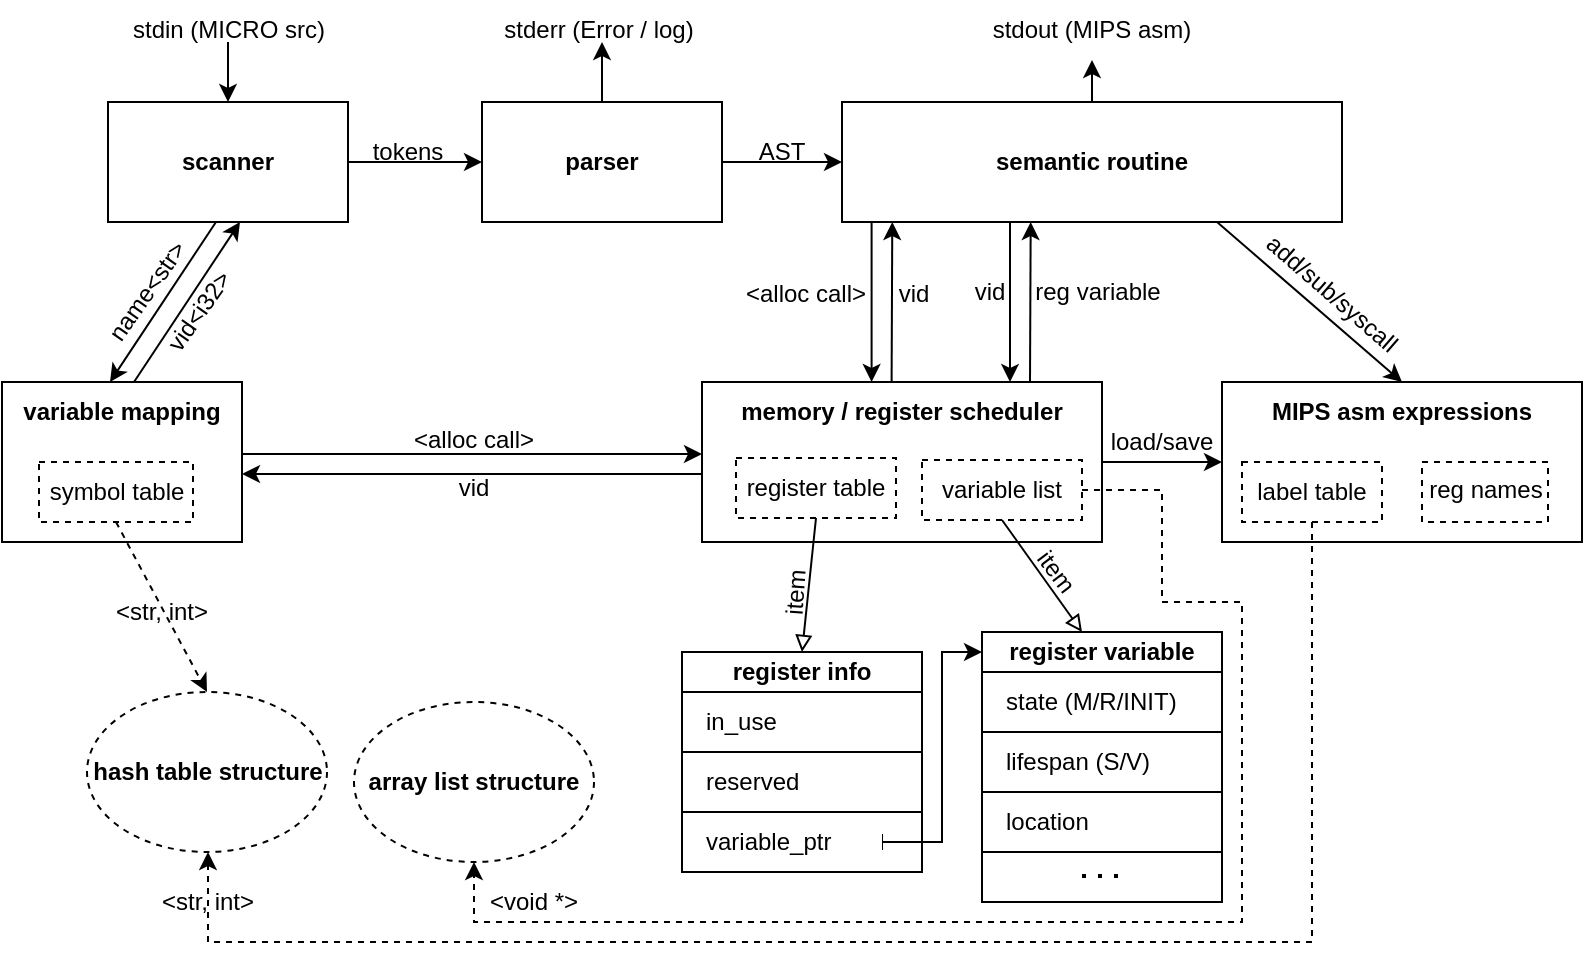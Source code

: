 <mxfile version="20.8.23" type="github">
  <diagram name="Page-1" id="6434NmRp3mg-MsC7NQDt">
    <mxGraphModel dx="939" dy="591" grid="1" gridSize="10" guides="1" tooltips="1" connect="1" arrows="1" fold="1" page="1" pageScale="1" pageWidth="827" pageHeight="1169" math="0" shadow="0">
      <root>
        <mxCell id="0" />
        <mxCell id="1" parent="0" />
        <mxCell id="avLCk7ejzyrI8MfqgAPp-38" style="edgeStyle=orthogonalEdgeStyle;rounded=0;orthogonalLoop=1;jettySize=auto;html=1;exitX=1;exitY=0.5;exitDx=0;exitDy=0;entryX=0;entryY=0.5;entryDx=0;entryDy=0;startArrow=baseDash;startFill=0;" edge="1" parent="1" source="_zolrFeIv8-fiBKmf5Zv-1" target="_zolrFeIv8-fiBKmf5Zv-3">
          <mxGeometry relative="1" as="geometry" />
        </mxCell>
        <mxCell id="avLCk7ejzyrI8MfqgAPp-49" style="edgeStyle=none;rounded=0;orthogonalLoop=1;jettySize=auto;html=1;exitX=0.5;exitY=0;exitDx=0;exitDy=0;startArrow=none;startFill=0;" edge="1" parent="1" source="_zolrFeIv8-fiBKmf5Zv-1">
          <mxGeometry relative="1" as="geometry">
            <mxPoint x="370" y="200" as="targetPoint" />
          </mxGeometry>
        </mxCell>
        <mxCell id="_zolrFeIv8-fiBKmf5Zv-1" value="&lt;b&gt;parser&lt;/b&gt;" style="rounded=0;whiteSpace=wrap;html=1;" parent="1" vertex="1">
          <mxGeometry x="310" y="230" width="120" height="60" as="geometry" />
        </mxCell>
        <mxCell id="avLCk7ejzyrI8MfqgAPp-36" style="edgeStyle=orthogonalEdgeStyle;rounded=0;orthogonalLoop=1;jettySize=auto;html=1;exitX=1;exitY=0.5;exitDx=0;exitDy=0;entryX=0;entryY=0.5;entryDx=0;entryDy=0;startArrow=baseDash;startFill=0;" edge="1" parent="1" source="_zolrFeIv8-fiBKmf5Zv-2" target="_zolrFeIv8-fiBKmf5Zv-1">
          <mxGeometry relative="1" as="geometry" />
        </mxCell>
        <mxCell id="avLCk7ejzyrI8MfqgAPp-42" style="rounded=0;orthogonalLoop=1;jettySize=auto;html=1;exitX=0.25;exitY=1;exitDx=0;exitDy=0;entryX=0.25;entryY=0;entryDx=0;entryDy=0;startArrow=none;startFill=0;" edge="1" parent="1">
          <mxGeometry relative="1" as="geometry">
            <mxPoint x="177" y="290" as="sourcePoint" />
            <mxPoint x="124" y="370" as="targetPoint" />
          </mxGeometry>
        </mxCell>
        <mxCell id="avLCk7ejzyrI8MfqgAPp-45" style="edgeStyle=none;rounded=0;orthogonalLoop=1;jettySize=auto;html=1;startArrow=none;startFill=0;entryX=0.5;entryY=0;entryDx=0;entryDy=0;" edge="1" parent="1" target="_zolrFeIv8-fiBKmf5Zv-2">
          <mxGeometry relative="1" as="geometry">
            <mxPoint x="183.143" y="160" as="targetPoint" />
            <mxPoint x="183" y="200" as="sourcePoint" />
          </mxGeometry>
        </mxCell>
        <mxCell id="_zolrFeIv8-fiBKmf5Zv-2" value="&lt;b&gt;scanner&lt;/b&gt;" style="rounded=0;whiteSpace=wrap;html=1;" parent="1" vertex="1">
          <mxGeometry x="123" y="230" width="120" height="60" as="geometry" />
        </mxCell>
        <mxCell id="avLCk7ejzyrI8MfqgAPp-47" style="edgeStyle=none;rounded=0;orthogonalLoop=1;jettySize=auto;html=1;exitX=0.5;exitY=0;exitDx=0;exitDy=0;startArrow=none;startFill=0;entryX=0.5;entryY=1;entryDx=0;entryDy=0;" edge="1" parent="1" source="_zolrFeIv8-fiBKmf5Zv-3" target="avLCk7ejzyrI8MfqgAPp-48">
          <mxGeometry relative="1" as="geometry">
            <mxPoint x="550" y="200" as="targetPoint" />
          </mxGeometry>
        </mxCell>
        <mxCell id="avLCk7ejzyrI8MfqgAPp-56" style="edgeStyle=none;rounded=0;orthogonalLoop=1;jettySize=auto;html=1;exitX=0.5;exitY=1;exitDx=0;exitDy=0;startArrow=none;startFill=0;" edge="1" parent="1">
          <mxGeometry relative="1" as="geometry">
            <mxPoint x="574" y="290" as="sourcePoint" />
            <mxPoint x="574" y="370" as="targetPoint" />
          </mxGeometry>
        </mxCell>
        <mxCell id="avLCk7ejzyrI8MfqgAPp-74" style="edgeStyle=none;rounded=0;orthogonalLoop=1;jettySize=auto;html=1;exitX=0.75;exitY=1;exitDx=0;exitDy=0;entryX=0.5;entryY=0;entryDx=0;entryDy=0;startArrow=none;startFill=0;" edge="1" parent="1" source="_zolrFeIv8-fiBKmf5Zv-3" target="avLCk7ejzyrI8MfqgAPp-71">
          <mxGeometry relative="1" as="geometry" />
        </mxCell>
        <mxCell id="_zolrFeIv8-fiBKmf5Zv-3" value="&lt;b&gt;semantic routine&lt;/b&gt;" style="rounded=0;whiteSpace=wrap;html=1;" parent="1" vertex="1">
          <mxGeometry x="490" y="230" width="250" height="60" as="geometry" />
        </mxCell>
        <mxCell id="_zolrFeIv8-fiBKmf5Zv-4" value="" style="rounded=0;whiteSpace=wrap;html=1;" parent="1" vertex="1">
          <mxGeometry x="70" y="370" width="120" height="80" as="geometry" />
        </mxCell>
        <mxCell id="_zolrFeIv8-fiBKmf5Zv-5" value="" style="rounded=0;whiteSpace=wrap;html=1;" parent="1" vertex="1">
          <mxGeometry x="420" y="370" width="200" height="80" as="geometry" />
        </mxCell>
        <mxCell id="avLCk7ejzyrI8MfqgAPp-1" value="" style="rounded=0;whiteSpace=wrap;html=1;" vertex="1" parent="1">
          <mxGeometry x="680" y="370" width="180" height="80" as="geometry" />
        </mxCell>
        <mxCell id="avLCk7ejzyrI8MfqgAPp-77" value="" style="rounded=0;whiteSpace=wrap;html=1;dashed=1;" vertex="1" parent="1">
          <mxGeometry x="780" y="410" width="63" height="30" as="geometry" />
        </mxCell>
        <mxCell id="avLCk7ejzyrI8MfqgAPp-4" value="" style="rounded=0;whiteSpace=wrap;html=1;" vertex="1" parent="1">
          <mxGeometry x="410" y="505" width="120" height="110" as="geometry" />
        </mxCell>
        <mxCell id="avLCk7ejzyrI8MfqgAPp-5" value="&lt;b&gt;register info&lt;/b&gt;" style="text;html=1;strokeColor=none;fillColor=none;align=center;verticalAlign=middle;whiteSpace=wrap;rounded=0;" vertex="1" parent="1">
          <mxGeometry x="410" y="500" width="120" height="30" as="geometry" />
        </mxCell>
        <mxCell id="avLCk7ejzyrI8MfqgAPp-6" value="" style="rounded=0;whiteSpace=wrap;html=1;" vertex="1" parent="1">
          <mxGeometry x="410" y="525" width="120" height="30" as="geometry" />
        </mxCell>
        <mxCell id="avLCk7ejzyrI8MfqgAPp-7" value="" style="rounded=0;whiteSpace=wrap;html=1;" vertex="1" parent="1">
          <mxGeometry x="410" y="555" width="120" height="30" as="geometry" />
        </mxCell>
        <mxCell id="avLCk7ejzyrI8MfqgAPp-8" value="" style="rounded=0;whiteSpace=wrap;html=1;" vertex="1" parent="1">
          <mxGeometry x="410" y="585" width="120" height="30" as="geometry" />
        </mxCell>
        <mxCell id="avLCk7ejzyrI8MfqgAPp-9" value="in_use" style="text;html=1;strokeColor=none;fillColor=none;align=left;verticalAlign=middle;whiteSpace=wrap;rounded=0;" vertex="1" parent="1">
          <mxGeometry x="420" y="525" width="60" height="30" as="geometry" />
        </mxCell>
        <mxCell id="avLCk7ejzyrI8MfqgAPp-10" value="reserved" style="text;html=1;strokeColor=none;fillColor=none;align=left;verticalAlign=middle;whiteSpace=wrap;rounded=0;" vertex="1" parent="1">
          <mxGeometry x="420" y="555" width="60" height="30" as="geometry" />
        </mxCell>
        <mxCell id="avLCk7ejzyrI8MfqgAPp-12" style="edgeStyle=orthogonalEdgeStyle;rounded=0;orthogonalLoop=1;jettySize=auto;html=1;startArrow=baseDash;startFill=0;exitX=1;exitY=0.5;exitDx=0;exitDy=0;entryX=0;entryY=0.5;entryDx=0;entryDy=0;" edge="1" parent="1" source="avLCk7ejzyrI8MfqgAPp-11" target="avLCk7ejzyrI8MfqgAPp-18">
          <mxGeometry relative="1" as="geometry">
            <mxPoint x="540" y="655" as="targetPoint" />
            <Array as="points">
              <mxPoint x="540" y="600" />
              <mxPoint x="540" y="505" />
            </Array>
          </mxGeometry>
        </mxCell>
        <mxCell id="avLCk7ejzyrI8MfqgAPp-11" value="" style="rounded=0;whiteSpace=wrap;html=1;strokeColor=none;" vertex="1" parent="1">
          <mxGeometry x="490" y="595" width="20" height="10" as="geometry" />
        </mxCell>
        <mxCell id="avLCk7ejzyrI8MfqgAPp-13" value="variable_ptr" style="text;html=1;strokeColor=none;fillColor=none;align=left;verticalAlign=middle;whiteSpace=wrap;rounded=0;" vertex="1" parent="1">
          <mxGeometry x="420" y="585" width="60" height="30" as="geometry" />
        </mxCell>
        <mxCell id="avLCk7ejzyrI8MfqgAPp-17" value="" style="rounded=0;whiteSpace=wrap;html=1;" vertex="1" parent="1">
          <mxGeometry x="560" y="495" width="120" height="135" as="geometry" />
        </mxCell>
        <mxCell id="avLCk7ejzyrI8MfqgAPp-18" value="&lt;b&gt;register variable&lt;/b&gt;" style="text;html=1;strokeColor=none;fillColor=none;align=center;verticalAlign=middle;whiteSpace=wrap;rounded=0;" vertex="1" parent="1">
          <mxGeometry x="560" y="490" width="120" height="30" as="geometry" />
        </mxCell>
        <mxCell id="avLCk7ejzyrI8MfqgAPp-19" value="" style="rounded=0;whiteSpace=wrap;html=1;" vertex="1" parent="1">
          <mxGeometry x="560" y="515" width="120" height="30" as="geometry" />
        </mxCell>
        <mxCell id="avLCk7ejzyrI8MfqgAPp-20" value="" style="rounded=0;whiteSpace=wrap;html=1;" vertex="1" parent="1">
          <mxGeometry x="560" y="545" width="120" height="30" as="geometry" />
        </mxCell>
        <mxCell id="avLCk7ejzyrI8MfqgAPp-21" value="" style="rounded=0;whiteSpace=wrap;html=1;" vertex="1" parent="1">
          <mxGeometry x="560" y="575" width="120" height="30" as="geometry" />
        </mxCell>
        <mxCell id="avLCk7ejzyrI8MfqgAPp-22" value="state (M/R/INIT)" style="text;html=1;strokeColor=none;fillColor=none;align=left;verticalAlign=middle;whiteSpace=wrap;rounded=0;" vertex="1" parent="1">
          <mxGeometry x="570" y="515" width="100" height="30" as="geometry" />
        </mxCell>
        <mxCell id="avLCk7ejzyrI8MfqgAPp-23" value="lifespan (S/V)" style="text;html=1;strokeColor=none;fillColor=none;align=left;verticalAlign=middle;whiteSpace=wrap;rounded=0;" vertex="1" parent="1">
          <mxGeometry x="570" y="545" width="90" height="30" as="geometry" />
        </mxCell>
        <mxCell id="avLCk7ejzyrI8MfqgAPp-24" value="" style="rounded=0;whiteSpace=wrap;html=1;strokeColor=none;" vertex="1" parent="1">
          <mxGeometry x="640" y="585" width="20" height="10" as="geometry" />
        </mxCell>
        <mxCell id="avLCk7ejzyrI8MfqgAPp-25" value="location" style="text;html=1;strokeColor=none;fillColor=none;align=left;verticalAlign=middle;whiteSpace=wrap;rounded=0;" vertex="1" parent="1">
          <mxGeometry x="570" y="575" width="90" height="30" as="geometry" />
        </mxCell>
        <mxCell id="avLCk7ejzyrI8MfqgAPp-27" value="" style="endArrow=none;dashed=1;html=1;dashPattern=1 3;strokeWidth=2;rounded=0;" edge="1" parent="1">
          <mxGeometry width="50" height="50" relative="1" as="geometry">
            <mxPoint x="610" y="617" as="sourcePoint" />
            <mxPoint x="630" y="617" as="targetPoint" />
          </mxGeometry>
        </mxCell>
        <mxCell id="avLCk7ejzyrI8MfqgAPp-28" value="symbol table" style="rounded=0;whiteSpace=wrap;html=1;dashed=1;" vertex="1" parent="1">
          <mxGeometry x="88.5" y="410" width="77" height="30" as="geometry" />
        </mxCell>
        <mxCell id="avLCk7ejzyrI8MfqgAPp-29" value="" style="rounded=0;whiteSpace=wrap;html=1;dashed=1;" vertex="1" parent="1">
          <mxGeometry x="690" y="410" width="70" height="30" as="geometry" />
        </mxCell>
        <mxCell id="avLCk7ejzyrI8MfqgAPp-79" style="edgeStyle=orthogonalEdgeStyle;rounded=0;orthogonalLoop=1;jettySize=auto;html=1;exitX=0.5;exitY=1;exitDx=0;exitDy=0;entryX=0.5;entryY=1;entryDx=0;entryDy=0;startArrow=none;startFill=0;dashed=1;strokeColor=default;" edge="1" parent="1" source="avLCk7ejzyrI8MfqgAPp-30" target="avLCk7ejzyrI8MfqgAPp-54">
          <mxGeometry relative="1" as="geometry">
            <Array as="points">
              <mxPoint x="725" y="650" />
              <mxPoint x="173" y="650" />
              <mxPoint x="173" y="605" />
            </Array>
          </mxGeometry>
        </mxCell>
        <mxCell id="avLCk7ejzyrI8MfqgAPp-30" value="label table" style="text;html=1;strokeColor=none;fillColor=none;align=center;verticalAlign=middle;whiteSpace=wrap;rounded=0;" vertex="1" parent="1">
          <mxGeometry x="695" y="410" width="60" height="30" as="geometry" />
        </mxCell>
        <mxCell id="avLCk7ejzyrI8MfqgAPp-32" value="reg names" style="text;html=1;strokeColor=none;fillColor=none;align=center;verticalAlign=middle;whiteSpace=wrap;rounded=0;" vertex="1" parent="1">
          <mxGeometry x="781.5" y="409" width="60" height="30" as="geometry" />
        </mxCell>
        <mxCell id="avLCk7ejzyrI8MfqgAPp-33" value="" style="rounded=0;whiteSpace=wrap;html=1;dashed=1;" vertex="1" parent="1">
          <mxGeometry x="530" y="409" width="80" height="30" as="geometry" />
        </mxCell>
        <mxCell id="avLCk7ejzyrI8MfqgAPp-83" style="edgeStyle=none;rounded=0;orthogonalLoop=1;jettySize=auto;html=1;strokeColor=default;startArrow=none;startFill=0;endArrow=block;endFill=0;exitX=0.5;exitY=1;exitDx=0;exitDy=0;" edge="1" parent="1" source="avLCk7ejzyrI8MfqgAPp-34">
          <mxGeometry relative="1" as="geometry">
            <mxPoint x="590" y="465" as="sourcePoint" />
            <mxPoint x="610" y="495" as="targetPoint" />
          </mxGeometry>
        </mxCell>
        <mxCell id="avLCk7ejzyrI8MfqgAPp-86" style="edgeStyle=orthogonalEdgeStyle;rounded=0;orthogonalLoop=1;jettySize=auto;html=1;exitX=1;exitY=0.5;exitDx=0;exitDy=0;entryX=0.5;entryY=1;entryDx=0;entryDy=0;strokeColor=default;startArrow=none;startFill=0;endArrow=classic;endFill=1;dashed=1;" edge="1" parent="1" source="avLCk7ejzyrI8MfqgAPp-34" target="avLCk7ejzyrI8MfqgAPp-78">
          <mxGeometry relative="1" as="geometry">
            <Array as="points">
              <mxPoint x="650" y="424" />
              <mxPoint x="650" y="480" />
              <mxPoint x="690" y="480" />
              <mxPoint x="690" y="640" />
              <mxPoint x="306" y="640" />
            </Array>
          </mxGeometry>
        </mxCell>
        <mxCell id="avLCk7ejzyrI8MfqgAPp-34" value="variable list" style="text;html=1;strokeColor=none;fillColor=none;align=center;verticalAlign=middle;whiteSpace=wrap;rounded=0;" vertex="1" parent="1">
          <mxGeometry x="530" y="409" width="80" height="30" as="geometry" />
        </mxCell>
        <mxCell id="avLCk7ejzyrI8MfqgAPp-37" value="tokens" style="text;html=1;strokeColor=none;fillColor=none;align=center;verticalAlign=middle;whiteSpace=wrap;rounded=0;" vertex="1" parent="1">
          <mxGeometry x="243" y="240" width="60" height="30" as="geometry" />
        </mxCell>
        <mxCell id="avLCk7ejzyrI8MfqgAPp-39" value="AST" style="text;html=1;strokeColor=none;fillColor=none;align=center;verticalAlign=middle;whiteSpace=wrap;rounded=0;" vertex="1" parent="1">
          <mxGeometry x="430" y="240" width="60" height="30" as="geometry" />
        </mxCell>
        <mxCell id="avLCk7ejzyrI8MfqgAPp-43" style="edgeStyle=none;rounded=0;orthogonalLoop=1;jettySize=auto;html=1;exitX=0.75;exitY=0;exitDx=0;exitDy=0;entryX=0.75;entryY=1;entryDx=0;entryDy=0;startArrow=none;startFill=0;" edge="1" parent="1">
          <mxGeometry relative="1" as="geometry">
            <mxPoint x="136" y="370" as="sourcePoint" />
            <mxPoint x="189" y="290" as="targetPoint" />
          </mxGeometry>
        </mxCell>
        <mxCell id="avLCk7ejzyrI8MfqgAPp-66" style="edgeStyle=none;rounded=0;orthogonalLoop=1;jettySize=auto;html=1;exitX=1;exitY=1;exitDx=0;exitDy=0;entryX=0;entryY=0.365;entryDx=0;entryDy=0;entryPerimeter=0;startArrow=none;startFill=0;" edge="1" parent="1">
          <mxGeometry relative="1" as="geometry">
            <mxPoint x="190" y="406" as="sourcePoint" />
            <mxPoint x="420" y="406" as="targetPoint" />
          </mxGeometry>
        </mxCell>
        <mxCell id="avLCk7ejzyrI8MfqgAPp-40" value="&lt;b&gt;variable mapping&lt;/b&gt;" style="text;html=1;strokeColor=none;fillColor=none;align=center;verticalAlign=middle;whiteSpace=wrap;rounded=0;" vertex="1" parent="1">
          <mxGeometry x="70" y="370" width="120" height="30" as="geometry" />
        </mxCell>
        <mxCell id="avLCk7ejzyrI8MfqgAPp-41" value="name&amp;lt;str&amp;gt;" style="text;html=1;strokeColor=none;fillColor=none;align=center;verticalAlign=middle;whiteSpace=wrap;rounded=0;rotation=-55;" vertex="1" parent="1">
          <mxGeometry x="112.5" y="310" width="60" height="30" as="geometry" />
        </mxCell>
        <mxCell id="avLCk7ejzyrI8MfqgAPp-44" value="vid&amp;lt;i32&amp;gt;" style="text;html=1;strokeColor=none;fillColor=none;align=center;verticalAlign=middle;whiteSpace=wrap;rounded=0;rotation=-55;" vertex="1" parent="1">
          <mxGeometry x="138.5" y="320" width="60" height="30" as="geometry" />
        </mxCell>
        <mxCell id="avLCk7ejzyrI8MfqgAPp-46" value="stdin (MICRO src)" style="text;html=1;strokeColor=none;fillColor=none;align=center;verticalAlign=middle;whiteSpace=wrap;rounded=0;" vertex="1" parent="1">
          <mxGeometry x="124.5" y="179" width="117" height="30" as="geometry" />
        </mxCell>
        <mxCell id="avLCk7ejzyrI8MfqgAPp-48" value="stdout (MIPS asm)" style="text;html=1;strokeColor=none;fillColor=none;align=center;verticalAlign=middle;whiteSpace=wrap;rounded=0;" vertex="1" parent="1">
          <mxGeometry x="555" y="179" width="120" height="30" as="geometry" />
        </mxCell>
        <mxCell id="avLCk7ejzyrI8MfqgAPp-50" value="stderr (Error / log)" style="text;html=1;strokeColor=none;fillColor=none;align=center;verticalAlign=middle;whiteSpace=wrap;rounded=0;" vertex="1" parent="1">
          <mxGeometry x="310" y="179" width="117" height="30" as="geometry" />
        </mxCell>
        <mxCell id="avLCk7ejzyrI8MfqgAPp-51" style="edgeStyle=none;rounded=0;orthogonalLoop=1;jettySize=auto;html=1;exitX=0.5;exitY=1;exitDx=0;exitDy=0;entryX=0.5;entryY=0;entryDx=0;entryDy=0;startArrow=none;startFill=0;dashed=1;" edge="1" parent="1" source="avLCk7ejzyrI8MfqgAPp-28" target="avLCk7ejzyrI8MfqgAPp-54">
          <mxGeometry relative="1" as="geometry">
            <mxPoint x="190" y="722.5" as="targetPoint" />
          </mxGeometry>
        </mxCell>
        <mxCell id="avLCk7ejzyrI8MfqgAPp-52" value="&amp;lt;str, int&amp;gt;" style="text;html=1;strokeColor=none;fillColor=none;align=center;verticalAlign=middle;whiteSpace=wrap;rounded=0;rotation=0;" vertex="1" parent="1">
          <mxGeometry x="119.5" y="470" width="60" height="30" as="geometry" />
        </mxCell>
        <mxCell id="avLCk7ejzyrI8MfqgAPp-54" value="&lt;b&gt;hash table structure&lt;/b&gt;" style="ellipse;whiteSpace=wrap;html=1;dashed=1;" vertex="1" parent="1">
          <mxGeometry x="112.5" y="525" width="120" height="80" as="geometry" />
        </mxCell>
        <mxCell id="avLCk7ejzyrI8MfqgAPp-55" value="&lt;b&gt;memory / register scheduler&lt;/b&gt;" style="text;html=1;strokeColor=none;fillColor=none;align=center;verticalAlign=middle;whiteSpace=wrap;rounded=0;" vertex="1" parent="1">
          <mxGeometry x="425" y="370" width="190" height="30" as="geometry" />
        </mxCell>
        <mxCell id="avLCk7ejzyrI8MfqgAPp-57" style="edgeStyle=none;rounded=0;orthogonalLoop=1;jettySize=auto;html=1;startArrow=none;startFill=0;" edge="1" parent="1">
          <mxGeometry relative="1" as="geometry">
            <mxPoint x="584" y="370" as="sourcePoint" />
            <mxPoint x="584.34" y="290" as="targetPoint" />
          </mxGeometry>
        </mxCell>
        <mxCell id="avLCk7ejzyrI8MfqgAPp-58" value="vid" style="text;html=1;strokeColor=none;fillColor=none;align=center;verticalAlign=middle;whiteSpace=wrap;rounded=0;" vertex="1" parent="1">
          <mxGeometry x="534" y="310" width="60" height="30" as="geometry" />
        </mxCell>
        <mxCell id="avLCk7ejzyrI8MfqgAPp-59" value="reg variable" style="text;html=1;strokeColor=none;fillColor=none;align=center;verticalAlign=middle;whiteSpace=wrap;rounded=0;" vertex="1" parent="1">
          <mxGeometry x="578" y="310" width="80" height="30" as="geometry" />
        </mxCell>
        <mxCell id="avLCk7ejzyrI8MfqgAPp-60" style="edgeStyle=none;rounded=0;orthogonalLoop=1;jettySize=auto;html=1;entryX=1;entryY=0.5;entryDx=0;entryDy=0;startArrow=none;startFill=0;" edge="1" parent="1" source="avLCk7ejzyrI8MfqgAPp-59" target="avLCk7ejzyrI8MfqgAPp-59">
          <mxGeometry relative="1" as="geometry" />
        </mxCell>
        <mxCell id="avLCk7ejzyrI8MfqgAPp-62" style="edgeStyle=none;rounded=0;orthogonalLoop=1;jettySize=auto;html=1;exitX=0.5;exitY=1;exitDx=0;exitDy=0;startArrow=none;startFill=0;" edge="1" parent="1">
          <mxGeometry relative="1" as="geometry">
            <mxPoint x="504.8" y="290" as="sourcePoint" />
            <mxPoint x="504.8" y="370" as="targetPoint" />
          </mxGeometry>
        </mxCell>
        <mxCell id="avLCk7ejzyrI8MfqgAPp-63" style="edgeStyle=none;rounded=0;orthogonalLoop=1;jettySize=auto;html=1;startArrow=none;startFill=0;" edge="1" parent="1">
          <mxGeometry relative="1" as="geometry">
            <mxPoint x="514.8" y="370" as="sourcePoint" />
            <mxPoint x="515.14" y="290" as="targetPoint" />
          </mxGeometry>
        </mxCell>
        <mxCell id="avLCk7ejzyrI8MfqgAPp-64" value="vid" style="text;html=1;strokeColor=none;fillColor=none;align=center;verticalAlign=middle;whiteSpace=wrap;rounded=0;" vertex="1" parent="1">
          <mxGeometry x="496" y="311" width="60" height="30" as="geometry" />
        </mxCell>
        <mxCell id="avLCk7ejzyrI8MfqgAPp-65" value="&amp;lt;alloc call&amp;gt;" style="text;html=1;strokeColor=none;fillColor=none;align=center;verticalAlign=middle;whiteSpace=wrap;rounded=0;" vertex="1" parent="1">
          <mxGeometry x="437" y="311" width="70" height="30" as="geometry" />
        </mxCell>
        <mxCell id="avLCk7ejzyrI8MfqgAPp-67" style="edgeStyle=none;rounded=0;orthogonalLoop=1;jettySize=auto;html=1;exitX=0;exitY=0.5;exitDx=0;exitDy=0;entryX=1;entryY=0.5;entryDx=0;entryDy=0;startArrow=none;startFill=0;" edge="1" parent="1">
          <mxGeometry relative="1" as="geometry">
            <mxPoint x="420" y="416" as="sourcePoint" />
            <mxPoint x="190" y="416" as="targetPoint" />
          </mxGeometry>
        </mxCell>
        <mxCell id="avLCk7ejzyrI8MfqgAPp-68" value="&amp;lt;alloc call&amp;gt;" style="text;html=1;strokeColor=none;fillColor=none;align=center;verticalAlign=middle;whiteSpace=wrap;rounded=0;" vertex="1" parent="1">
          <mxGeometry x="271" y="384" width="70" height="30" as="geometry" />
        </mxCell>
        <mxCell id="avLCk7ejzyrI8MfqgAPp-69" value="vid" style="text;html=1;strokeColor=none;fillColor=none;align=center;verticalAlign=middle;whiteSpace=wrap;rounded=0;" vertex="1" parent="1">
          <mxGeometry x="276" y="408" width="60" height="30" as="geometry" />
        </mxCell>
        <mxCell id="avLCk7ejzyrI8MfqgAPp-71" value="&lt;b&gt;MIPS asm expressions&lt;/b&gt;" style="text;html=1;strokeColor=none;fillColor=none;align=center;verticalAlign=middle;whiteSpace=wrap;rounded=0;" vertex="1" parent="1">
          <mxGeometry x="700" y="370" width="140" height="30" as="geometry" />
        </mxCell>
        <mxCell id="avLCk7ejzyrI8MfqgAPp-72" value="" style="endArrow=classic;html=1;rounded=0;entryX=0;entryY=0.5;entryDx=0;entryDy=0;" edge="1" parent="1" target="avLCk7ejzyrI8MfqgAPp-1">
          <mxGeometry width="50" height="50" relative="1" as="geometry">
            <mxPoint x="620" y="410" as="sourcePoint" />
            <mxPoint x="670" y="360" as="targetPoint" />
          </mxGeometry>
        </mxCell>
        <mxCell id="avLCk7ejzyrI8MfqgAPp-73" value="load/save" style="text;html=1;strokeColor=none;fillColor=none;align=center;verticalAlign=middle;whiteSpace=wrap;rounded=0;" vertex="1" parent="1">
          <mxGeometry x="620" y="385" width="60" height="30" as="geometry" />
        </mxCell>
        <mxCell id="avLCk7ejzyrI8MfqgAPp-75" value="add/sub/syscall" style="text;html=1;strokeColor=none;fillColor=none;align=center;verticalAlign=middle;whiteSpace=wrap;rounded=0;rotation=41;" vertex="1" parent="1">
          <mxGeometry x="690" y="311" width="90" height="30" as="geometry" />
        </mxCell>
        <mxCell id="avLCk7ejzyrI8MfqgAPp-78" value="&lt;b&gt;array list structure&lt;/b&gt;" style="ellipse;whiteSpace=wrap;html=1;dashed=1;" vertex="1" parent="1">
          <mxGeometry x="246" y="530" width="120" height="80" as="geometry" />
        </mxCell>
        <mxCell id="avLCk7ejzyrI8MfqgAPp-80" value="" style="rounded=0;whiteSpace=wrap;html=1;dashed=1;" vertex="1" parent="1">
          <mxGeometry x="437" y="408" width="80" height="30" as="geometry" />
        </mxCell>
        <mxCell id="avLCk7ejzyrI8MfqgAPp-82" style="rounded=0;orthogonalLoop=1;jettySize=auto;html=1;strokeColor=default;startArrow=none;startFill=0;endArrow=block;endFill=0;exitX=0.5;exitY=1;exitDx=0;exitDy=0;" edge="1" parent="1" source="avLCk7ejzyrI8MfqgAPp-81">
          <mxGeometry relative="1" as="geometry">
            <mxPoint x="480" y="445" as="sourcePoint" />
            <mxPoint x="470" y="505" as="targetPoint" />
            <Array as="points">
              <mxPoint x="470" y="505" />
            </Array>
          </mxGeometry>
        </mxCell>
        <mxCell id="avLCk7ejzyrI8MfqgAPp-81" value="register table" style="text;html=1;strokeColor=none;fillColor=none;align=center;verticalAlign=middle;whiteSpace=wrap;rounded=0;" vertex="1" parent="1">
          <mxGeometry x="437" y="408" width="80" height="30" as="geometry" />
        </mxCell>
        <mxCell id="avLCk7ejzyrI8MfqgAPp-84" value="item" style="text;html=1;strokeColor=none;fillColor=none;align=center;verticalAlign=middle;whiteSpace=wrap;rounded=0;rotation=-86;" vertex="1" parent="1">
          <mxGeometry x="437" y="460" width="60" height="30" as="geometry" />
        </mxCell>
        <mxCell id="avLCk7ejzyrI8MfqgAPp-85" value="item" style="text;html=1;strokeColor=none;fillColor=none;align=center;verticalAlign=middle;whiteSpace=wrap;rounded=0;rotation=53;" vertex="1" parent="1">
          <mxGeometry x="567" y="450" width="60" height="30" as="geometry" />
        </mxCell>
        <mxCell id="avLCk7ejzyrI8MfqgAPp-87" value="&amp;lt;str, int&amp;gt;" style="text;html=1;strokeColor=none;fillColor=none;align=center;verticalAlign=middle;whiteSpace=wrap;rounded=0;rotation=0;" vertex="1" parent="1">
          <mxGeometry x="142.5" y="615" width="60" height="30" as="geometry" />
        </mxCell>
        <mxCell id="avLCk7ejzyrI8MfqgAPp-88" value="&amp;lt;void *&amp;gt;" style="text;html=1;strokeColor=none;fillColor=none;align=center;verticalAlign=middle;whiteSpace=wrap;rounded=0;rotation=0;" vertex="1" parent="1">
          <mxGeometry x="306" y="615" width="60" height="30" as="geometry" />
        </mxCell>
      </root>
    </mxGraphModel>
  </diagram>
</mxfile>
